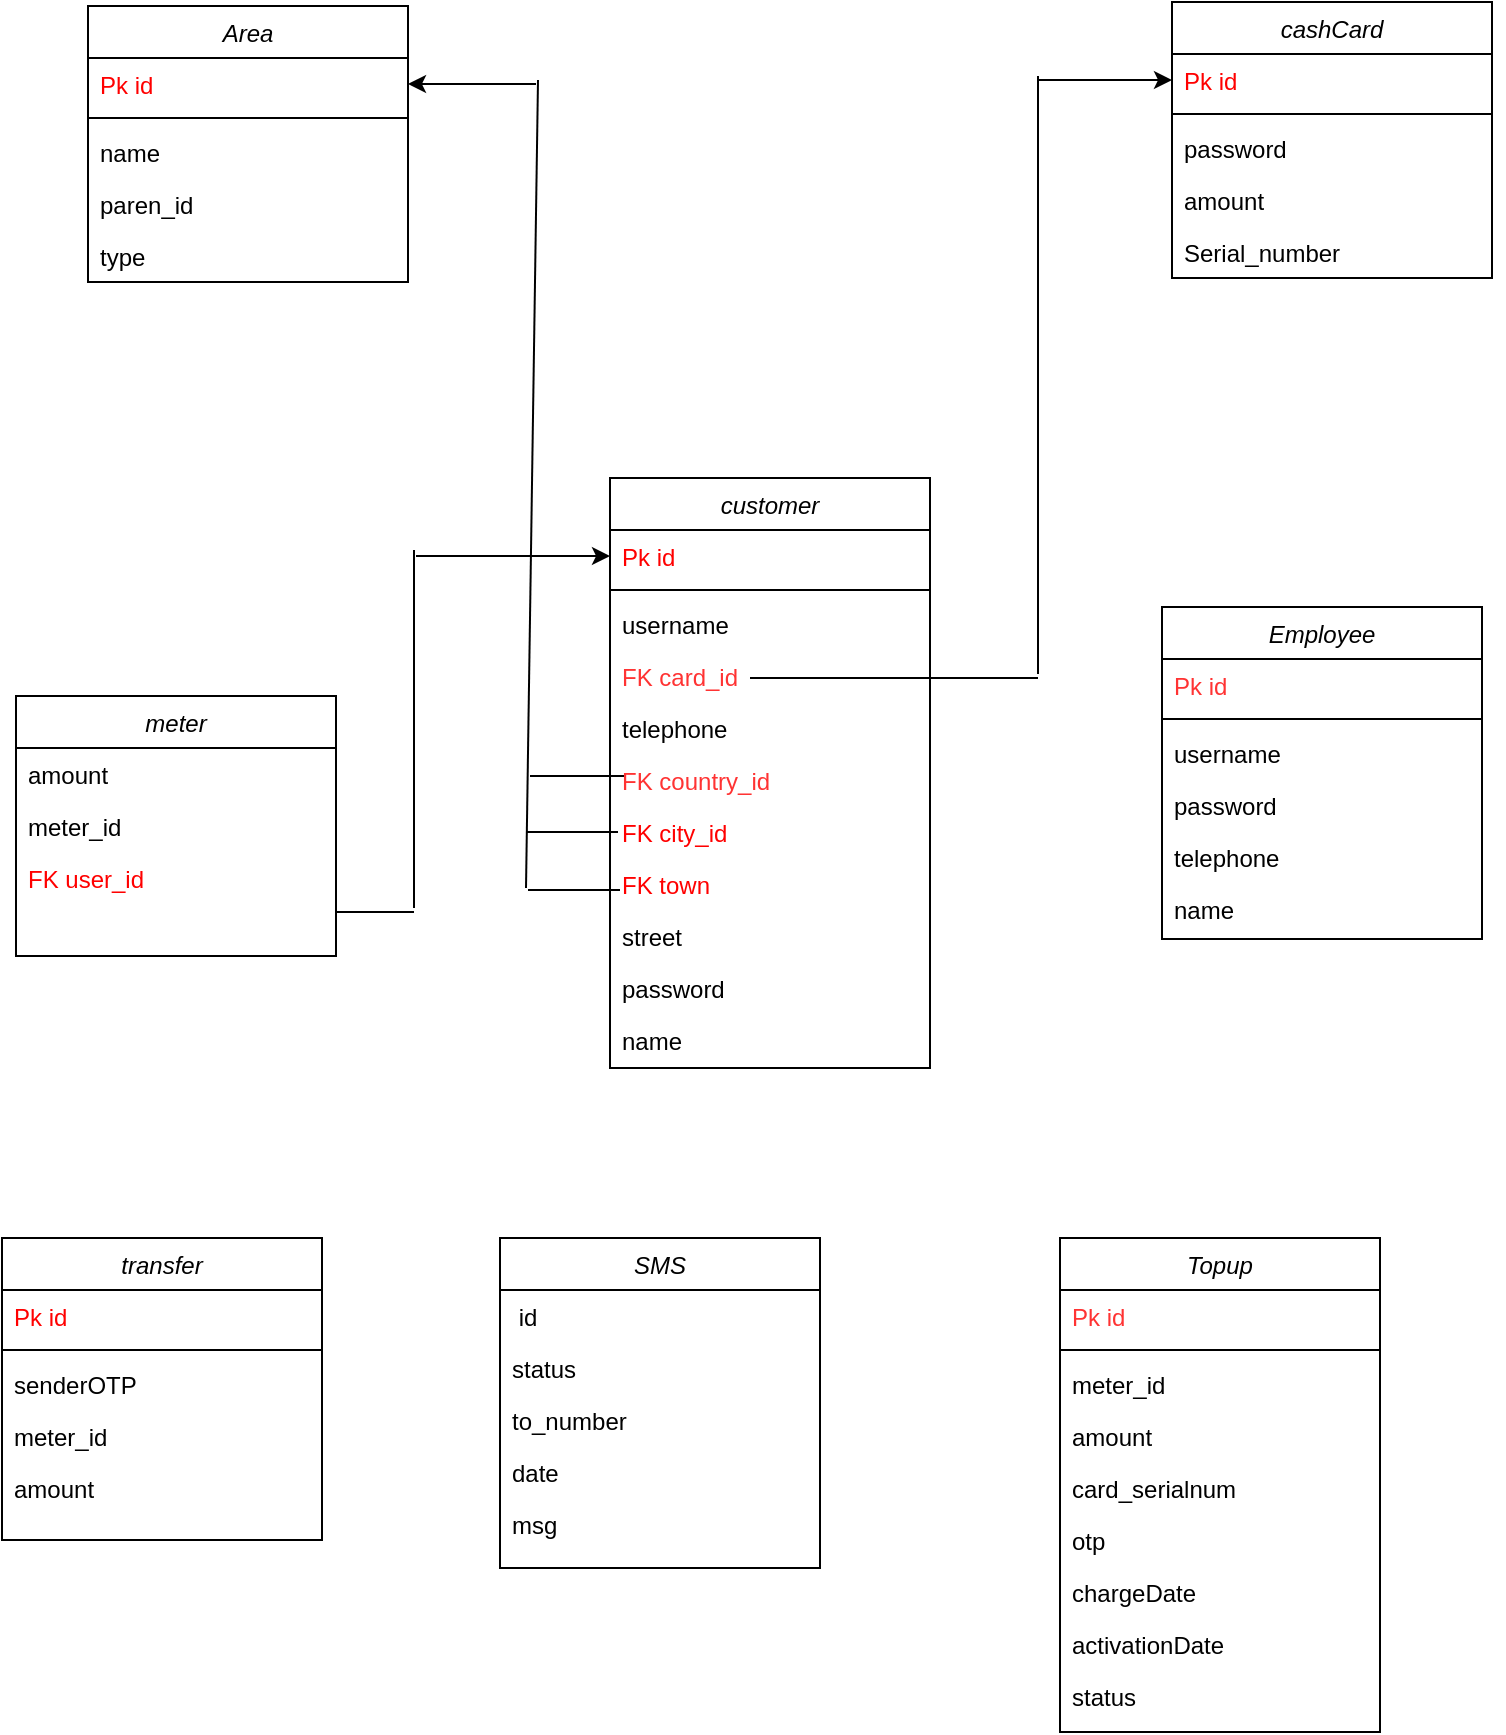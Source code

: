 <mxfile version="14.2.9" type="github">
  <diagram id="C5RBs43oDa-KdzZeNtuy" name="Page-1">
    <mxGraphModel dx="868" dy="393" grid="0" gridSize="10" guides="1" tooltips="1" connect="1" arrows="1" fold="1" page="1" pageScale="1" pageWidth="827" pageHeight="1169" math="0" shadow="0">
      <root>
        <mxCell id="WIyWlLk6GJQsqaUBKTNV-0" />
        <mxCell id="WIyWlLk6GJQsqaUBKTNV-1" parent="WIyWlLk6GJQsqaUBKTNV-0" />
        <mxCell id="7nV4E8yaG522N6IfIAVM-57" value="transfer" style="swimlane;fontStyle=2;align=center;verticalAlign=top;childLayout=stackLayout;horizontal=1;startSize=26;horizontalStack=0;resizeParent=1;resizeLast=0;collapsible=1;marginBottom=0;rounded=0;shadow=0;strokeWidth=1;" parent="WIyWlLk6GJQsqaUBKTNV-1" vertex="1">
          <mxGeometry x="36" y="666" width="160" height="151" as="geometry">
            <mxRectangle x="230" y="140" width="160" height="26" as="alternateBounds" />
          </mxGeometry>
        </mxCell>
        <mxCell id="7nV4E8yaG522N6IfIAVM-58" value="Pk id" style="text;align=left;verticalAlign=top;spacingLeft=4;spacingRight=4;overflow=hidden;rotatable=0;points=[[0,0.5],[1,0.5]];portConstraint=eastwest;fontColor=#FF0000;" parent="7nV4E8yaG522N6IfIAVM-57" vertex="1">
          <mxGeometry y="26" width="160" height="26" as="geometry" />
        </mxCell>
        <mxCell id="7nV4E8yaG522N6IfIAVM-59" value="" style="line;html=1;strokeWidth=1;align=left;verticalAlign=middle;spacingTop=-1;spacingLeft=3;spacingRight=3;rotatable=0;labelPosition=right;points=[];portConstraint=eastwest;" parent="7nV4E8yaG522N6IfIAVM-57" vertex="1">
          <mxGeometry y="52" width="160" height="8" as="geometry" />
        </mxCell>
        <mxCell id="7nV4E8yaG522N6IfIAVM-60" value="senderOTP" style="text;align=left;verticalAlign=top;spacingLeft=4;spacingRight=4;overflow=hidden;rotatable=0;points=[[0,0.5],[1,0.5]];portConstraint=eastwest;rounded=0;shadow=0;html=0;" parent="7nV4E8yaG522N6IfIAVM-57" vertex="1">
          <mxGeometry y="60" width="160" height="26" as="geometry" />
        </mxCell>
        <mxCell id="7nV4E8yaG522N6IfIAVM-61" value="meter_id" style="text;align=left;verticalAlign=top;spacingLeft=4;spacingRight=4;overflow=hidden;rotatable=0;points=[[0,0.5],[1,0.5]];portConstraint=eastwest;rounded=0;shadow=0;html=0;" parent="7nV4E8yaG522N6IfIAVM-57" vertex="1">
          <mxGeometry y="86" width="160" height="26" as="geometry" />
        </mxCell>
        <mxCell id="7nV4E8yaG522N6IfIAVM-62" value="amount" style="text;align=left;verticalAlign=top;spacingLeft=4;spacingRight=4;overflow=hidden;rotatable=0;points=[[0,0.5],[1,0.5]];portConstraint=eastwest;" parent="7nV4E8yaG522N6IfIAVM-57" vertex="1">
          <mxGeometry y="112" width="160" height="26" as="geometry" />
        </mxCell>
        <mxCell id="7nV4E8yaG522N6IfIAVM-40" value="SMS" style="swimlane;fontStyle=2;align=center;verticalAlign=top;childLayout=stackLayout;horizontal=1;startSize=26;horizontalStack=0;resizeParent=1;resizeLast=0;collapsible=1;marginBottom=0;rounded=0;shadow=0;strokeWidth=1;" parent="WIyWlLk6GJQsqaUBKTNV-1" vertex="1">
          <mxGeometry x="285" y="666" width="160" height="165" as="geometry">
            <mxRectangle x="230" y="140" width="160" height="26" as="alternateBounds" />
          </mxGeometry>
        </mxCell>
        <mxCell id="7nV4E8yaG522N6IfIAVM-41" value=" id" style="text;align=left;verticalAlign=top;spacingLeft=4;spacingRight=4;overflow=hidden;rotatable=0;points=[[0,0.5],[1,0.5]];portConstraint=eastwest;" parent="7nV4E8yaG522N6IfIAVM-40" vertex="1">
          <mxGeometry y="26" width="160" height="26" as="geometry" />
        </mxCell>
        <mxCell id="7nV4E8yaG522N6IfIAVM-43" value="status" style="text;align=left;verticalAlign=top;spacingLeft=4;spacingRight=4;overflow=hidden;rotatable=0;points=[[0,0.5],[1,0.5]];portConstraint=eastwest;rounded=0;shadow=0;html=0;" parent="7nV4E8yaG522N6IfIAVM-40" vertex="1">
          <mxGeometry y="52" width="160" height="26" as="geometry" />
        </mxCell>
        <mxCell id="7nV4E8yaG522N6IfIAVM-44" value="to_number" style="text;align=left;verticalAlign=top;spacingLeft=4;spacingRight=4;overflow=hidden;rotatable=0;points=[[0,0.5],[1,0.5]];portConstraint=eastwest;rounded=0;shadow=0;html=0;" parent="7nV4E8yaG522N6IfIAVM-40" vertex="1">
          <mxGeometry y="78" width="160" height="26" as="geometry" />
        </mxCell>
        <mxCell id="7nV4E8yaG522N6IfIAVM-45" value="date" style="text;align=left;verticalAlign=top;spacingLeft=4;spacingRight=4;overflow=hidden;rotatable=0;points=[[0,0.5],[1,0.5]];portConstraint=eastwest;" parent="7nV4E8yaG522N6IfIAVM-40" vertex="1">
          <mxGeometry y="104" width="160" height="26" as="geometry" />
        </mxCell>
        <mxCell id="7nV4E8yaG522N6IfIAVM-46" value="msg" style="text;align=left;verticalAlign=top;spacingLeft=4;spacingRight=4;overflow=hidden;rotatable=0;points=[[0,0.5],[1,0.5]];portConstraint=eastwest;" parent="7nV4E8yaG522N6IfIAVM-40" vertex="1">
          <mxGeometry y="130" width="160" height="26" as="geometry" />
        </mxCell>
        <mxCell id="7nV4E8yaG522N6IfIAVM-47" value="Topup" style="swimlane;fontStyle=2;align=center;verticalAlign=top;childLayout=stackLayout;horizontal=1;startSize=26;horizontalStack=0;resizeParent=1;resizeLast=0;collapsible=1;marginBottom=0;rounded=0;shadow=0;strokeWidth=1;" parent="WIyWlLk6GJQsqaUBKTNV-1" vertex="1">
          <mxGeometry x="565" y="666" width="160" height="247" as="geometry">
            <mxRectangle x="230" y="140" width="160" height="26" as="alternateBounds" />
          </mxGeometry>
        </mxCell>
        <mxCell id="7nV4E8yaG522N6IfIAVM-48" value="Pk id" style="text;align=left;verticalAlign=top;spacingLeft=4;spacingRight=4;overflow=hidden;rotatable=0;points=[[0,0.5],[1,0.5]];portConstraint=eastwest;fontColor=#FF3333;" parent="7nV4E8yaG522N6IfIAVM-47" vertex="1">
          <mxGeometry y="26" width="160" height="26" as="geometry" />
        </mxCell>
        <mxCell id="7nV4E8yaG522N6IfIAVM-49" value="" style="line;html=1;strokeWidth=1;align=left;verticalAlign=middle;spacingTop=-1;spacingLeft=3;spacingRight=3;rotatable=0;labelPosition=right;points=[];portConstraint=eastwest;" parent="7nV4E8yaG522N6IfIAVM-47" vertex="1">
          <mxGeometry y="52" width="160" height="8" as="geometry" />
        </mxCell>
        <mxCell id="7nV4E8yaG522N6IfIAVM-50" value="meter_id" style="text;align=left;verticalAlign=top;spacingLeft=4;spacingRight=4;overflow=hidden;rotatable=0;points=[[0,0.5],[1,0.5]];portConstraint=eastwest;rounded=0;shadow=0;html=0;" parent="7nV4E8yaG522N6IfIAVM-47" vertex="1">
          <mxGeometry y="60" width="160" height="26" as="geometry" />
        </mxCell>
        <mxCell id="7nV4E8yaG522N6IfIAVM-51" value="amount" style="text;align=left;verticalAlign=top;spacingLeft=4;spacingRight=4;overflow=hidden;rotatable=0;points=[[0,0.5],[1,0.5]];portConstraint=eastwest;rounded=0;shadow=0;html=0;" parent="7nV4E8yaG522N6IfIAVM-47" vertex="1">
          <mxGeometry y="86" width="160" height="26" as="geometry" />
        </mxCell>
        <mxCell id="7nV4E8yaG522N6IfIAVM-52" value="card_serialnum" style="text;align=left;verticalAlign=top;spacingLeft=4;spacingRight=4;overflow=hidden;rotatable=0;points=[[0,0.5],[1,0.5]];portConstraint=eastwest;" parent="7nV4E8yaG522N6IfIAVM-47" vertex="1">
          <mxGeometry y="112" width="160" height="26" as="geometry" />
        </mxCell>
        <mxCell id="7nV4E8yaG522N6IfIAVM-53" value="otp" style="text;align=left;verticalAlign=top;spacingLeft=4;spacingRight=4;overflow=hidden;rotatable=0;points=[[0,0.5],[1,0.5]];portConstraint=eastwest;" parent="7nV4E8yaG522N6IfIAVM-47" vertex="1">
          <mxGeometry y="138" width="160" height="26" as="geometry" />
        </mxCell>
        <mxCell id="7nV4E8yaG522N6IfIAVM-54" value="chargeDate" style="text;align=left;verticalAlign=top;spacingLeft=4;spacingRight=4;overflow=hidden;rotatable=0;points=[[0,0.5],[1,0.5]];portConstraint=eastwest;" parent="7nV4E8yaG522N6IfIAVM-47" vertex="1">
          <mxGeometry y="164" width="160" height="26" as="geometry" />
        </mxCell>
        <mxCell id="7nV4E8yaG522N6IfIAVM-67" value="activationDate" style="text;align=left;verticalAlign=top;spacingLeft=4;spacingRight=4;overflow=hidden;rotatable=0;points=[[0,0.5],[1,0.5]];portConstraint=eastwest;" parent="7nV4E8yaG522N6IfIAVM-47" vertex="1">
          <mxGeometry y="190" width="160" height="26" as="geometry" />
        </mxCell>
        <mxCell id="7nV4E8yaG522N6IfIAVM-68" value="status" style="text;align=left;verticalAlign=top;spacingLeft=4;spacingRight=4;overflow=hidden;rotatable=0;points=[[0,0.5],[1,0.5]];portConstraint=eastwest;" parent="7nV4E8yaG522N6IfIAVM-47" vertex="1">
          <mxGeometry y="216" width="160" height="26" as="geometry" />
        </mxCell>
        <mxCell id="7nV4E8yaG522N6IfIAVM-28" value="meter" style="swimlane;fontStyle=2;align=center;verticalAlign=top;childLayout=stackLayout;horizontal=1;startSize=26;horizontalStack=0;resizeParent=1;resizeLast=0;collapsible=1;marginBottom=0;rounded=0;shadow=0;strokeWidth=1;" parent="WIyWlLk6GJQsqaUBKTNV-1" vertex="1">
          <mxGeometry x="43" y="395" width="160" height="130" as="geometry">
            <mxRectangle x="230" y="140" width="160" height="26" as="alternateBounds" />
          </mxGeometry>
        </mxCell>
        <mxCell id="oHxnqU8lxe4c-BCrIvXj-5" value="" style="endArrow=none;html=1;rounded=0;fontColor=#FF3333;" parent="7nV4E8yaG522N6IfIAVM-28" edge="1">
          <mxGeometry relative="1" as="geometry">
            <mxPoint x="257" y="40" as="sourcePoint" />
            <mxPoint x="304" y="40" as="targetPoint" />
          </mxGeometry>
        </mxCell>
        <mxCell id="7nV4E8yaG522N6IfIAVM-31" value="amount" style="text;align=left;verticalAlign=top;spacingLeft=4;spacingRight=4;overflow=hidden;rotatable=0;points=[[0,0.5],[1,0.5]];portConstraint=eastwest;rounded=0;shadow=0;html=0;" parent="7nV4E8yaG522N6IfIAVM-28" vertex="1">
          <mxGeometry y="26" width="160" height="26" as="geometry" />
        </mxCell>
        <mxCell id="7nV4E8yaG522N6IfIAVM-32" value="meter_id" style="text;align=left;verticalAlign=top;spacingLeft=4;spacingRight=4;overflow=hidden;rotatable=0;points=[[0,0.5],[1,0.5]];portConstraint=eastwest;rounded=0;shadow=0;html=0;" parent="7nV4E8yaG522N6IfIAVM-28" vertex="1">
          <mxGeometry y="52" width="160" height="26" as="geometry" />
        </mxCell>
        <mxCell id="oHxnqU8lxe4c-BCrIvXj-1" value="FK user_id" style="text;align=left;verticalAlign=top;spacingLeft=4;spacingRight=4;overflow=hidden;rotatable=0;points=[[0,0.5],[1,0.5]];portConstraint=eastwest;fontColor=#FF0000;" parent="7nV4E8yaG522N6IfIAVM-28" vertex="1">
          <mxGeometry y="78" width="160" height="26" as="geometry" />
        </mxCell>
        <mxCell id="7nV4E8yaG522N6IfIAVM-7" value="customer" style="swimlane;fontStyle=2;align=center;verticalAlign=top;childLayout=stackLayout;horizontal=1;startSize=26;horizontalStack=0;resizeParent=1;resizeLast=0;collapsible=1;marginBottom=0;rounded=0;shadow=0;strokeWidth=1;" parent="WIyWlLk6GJQsqaUBKTNV-1" vertex="1">
          <mxGeometry x="340" y="286" width="160" height="295" as="geometry">
            <mxRectangle x="230" y="140" width="160" height="26" as="alternateBounds" />
          </mxGeometry>
        </mxCell>
        <mxCell id="7nV4E8yaG522N6IfIAVM-8" value="Pk id" style="text;align=left;verticalAlign=top;spacingLeft=4;spacingRight=4;overflow=hidden;rotatable=0;points=[[0,0.5],[1,0.5]];portConstraint=eastwest;fontColor=#FF0000;" parent="7nV4E8yaG522N6IfIAVM-7" vertex="1">
          <mxGeometry y="26" width="160" height="26" as="geometry" />
        </mxCell>
        <mxCell id="7nV4E8yaG522N6IfIAVM-9" value="" style="line;html=1;strokeWidth=1;align=left;verticalAlign=middle;spacingTop=-1;spacingLeft=3;spacingRight=3;rotatable=0;labelPosition=right;points=[];portConstraint=eastwest;" parent="7nV4E8yaG522N6IfIAVM-7" vertex="1">
          <mxGeometry y="52" width="160" height="8" as="geometry" />
        </mxCell>
        <mxCell id="7nV4E8yaG522N6IfIAVM-10" value="username" style="text;align=left;verticalAlign=top;spacingLeft=4;spacingRight=4;overflow=hidden;rotatable=0;points=[[0,0.5],[1,0.5]];portConstraint=eastwest;rounded=0;shadow=0;html=0;" parent="7nV4E8yaG522N6IfIAVM-7" vertex="1">
          <mxGeometry y="60" width="160" height="26" as="geometry" />
        </mxCell>
        <mxCell id="7nV4E8yaG522N6IfIAVM-11" value="FK card_id" style="text;align=left;verticalAlign=top;spacingLeft=4;spacingRight=4;overflow=hidden;rotatable=0;points=[[0,0.5],[1,0.5]];portConstraint=eastwest;rounded=0;shadow=0;html=0;fontColor=#FF3333;" parent="7nV4E8yaG522N6IfIAVM-7" vertex="1">
          <mxGeometry y="86" width="160" height="26" as="geometry" />
        </mxCell>
        <mxCell id="oHxnqU8lxe4c-BCrIvXj-2" value="" style="endArrow=none;html=1;rounded=0;fontColor=#FF3333;" parent="7nV4E8yaG522N6IfIAVM-7" edge="1">
          <mxGeometry relative="1" as="geometry">
            <mxPoint x="70" y="100" as="sourcePoint" />
            <mxPoint x="214" y="100" as="targetPoint" />
          </mxGeometry>
        </mxCell>
        <mxCell id="7nV4E8yaG522N6IfIAVM-12" value="telephone" style="text;align=left;verticalAlign=top;spacingLeft=4;spacingRight=4;overflow=hidden;rotatable=0;points=[[0,0.5],[1,0.5]];portConstraint=eastwest;" parent="7nV4E8yaG522N6IfIAVM-7" vertex="1">
          <mxGeometry y="112" width="160" height="26" as="geometry" />
        </mxCell>
        <mxCell id="7nV4E8yaG522N6IfIAVM-14" value="FK country_id" style="text;align=left;verticalAlign=top;spacingLeft=4;spacingRight=4;overflow=hidden;rotatable=0;points=[[0,0.5],[1,0.5]];portConstraint=eastwest;fontColor=#FF3333;" parent="7nV4E8yaG522N6IfIAVM-7" vertex="1">
          <mxGeometry y="138" width="160" height="26" as="geometry" />
        </mxCell>
        <mxCell id="7nV4E8yaG522N6IfIAVM-15" value="FK city_id" style="text;align=left;verticalAlign=top;spacingLeft=4;spacingRight=4;overflow=hidden;rotatable=0;points=[[0,0.5],[1,0.5]];portConstraint=eastwest;fontColor=#FF0000;" parent="7nV4E8yaG522N6IfIAVM-7" vertex="1">
          <mxGeometry y="164" width="160" height="26" as="geometry" />
        </mxCell>
        <mxCell id="7nV4E8yaG522N6IfIAVM-17" value="FK town" style="text;align=left;verticalAlign=top;spacingLeft=4;spacingRight=4;overflow=hidden;rotatable=0;points=[[0,0.5],[1,0.5]];portConstraint=eastwest;fontColor=#FF0000;" parent="7nV4E8yaG522N6IfIAVM-7" vertex="1">
          <mxGeometry y="190" width="160" height="26" as="geometry" />
        </mxCell>
        <mxCell id="7nV4E8yaG522N6IfIAVM-18" value="street" style="text;align=left;verticalAlign=top;spacingLeft=4;spacingRight=4;overflow=hidden;rotatable=0;points=[[0,0.5],[1,0.5]];portConstraint=eastwest;" parent="7nV4E8yaG522N6IfIAVM-7" vertex="1">
          <mxGeometry y="216" width="160" height="26" as="geometry" />
        </mxCell>
        <mxCell id="7nV4E8yaG522N6IfIAVM-19" value="password" style="text;align=left;verticalAlign=top;spacingLeft=4;spacingRight=4;overflow=hidden;rotatable=0;points=[[0,0.5],[1,0.5]];portConstraint=eastwest;" parent="7nV4E8yaG522N6IfIAVM-7" vertex="1">
          <mxGeometry y="242" width="160" height="26" as="geometry" />
        </mxCell>
        <mxCell id="7nV4E8yaG522N6IfIAVM-20" value="name" style="text;align=left;verticalAlign=top;spacingLeft=4;spacingRight=4;overflow=hidden;rotatable=0;points=[[0,0.5],[1,0.5]];portConstraint=eastwest;" parent="7nV4E8yaG522N6IfIAVM-7" vertex="1">
          <mxGeometry y="268" width="160" height="26" as="geometry" />
        </mxCell>
        <mxCell id="7nV4E8yaG522N6IfIAVM-21" value="Employee" style="swimlane;fontStyle=2;align=center;verticalAlign=top;childLayout=stackLayout;horizontal=1;startSize=26;horizontalStack=0;resizeParent=1;resizeLast=0;collapsible=1;marginBottom=0;rounded=0;shadow=0;strokeWidth=1;" parent="WIyWlLk6GJQsqaUBKTNV-1" vertex="1">
          <mxGeometry x="616" y="350.5" width="160" height="166" as="geometry">
            <mxRectangle x="230" y="140" width="160" height="26" as="alternateBounds" />
          </mxGeometry>
        </mxCell>
        <mxCell id="7nV4E8yaG522N6IfIAVM-22" value="Pk id" style="text;align=left;verticalAlign=top;spacingLeft=4;spacingRight=4;overflow=hidden;rotatable=0;points=[[0,0.5],[1,0.5]];portConstraint=eastwest;fontColor=#FF3333;" parent="7nV4E8yaG522N6IfIAVM-21" vertex="1">
          <mxGeometry y="26" width="160" height="26" as="geometry" />
        </mxCell>
        <mxCell id="7nV4E8yaG522N6IfIAVM-23" value="" style="line;html=1;strokeWidth=1;align=left;verticalAlign=middle;spacingTop=-1;spacingLeft=3;spacingRight=3;rotatable=0;labelPosition=right;points=[];portConstraint=eastwest;" parent="7nV4E8yaG522N6IfIAVM-21" vertex="1">
          <mxGeometry y="52" width="160" height="8" as="geometry" />
        </mxCell>
        <mxCell id="7nV4E8yaG522N6IfIAVM-24" value="username" style="text;align=left;verticalAlign=top;spacingLeft=4;spacingRight=4;overflow=hidden;rotatable=0;points=[[0,0.5],[1,0.5]];portConstraint=eastwest;rounded=0;shadow=0;html=0;" parent="7nV4E8yaG522N6IfIAVM-21" vertex="1">
          <mxGeometry y="60" width="160" height="26" as="geometry" />
        </mxCell>
        <mxCell id="7nV4E8yaG522N6IfIAVM-25" value="password" style="text;align=left;verticalAlign=top;spacingLeft=4;spacingRight=4;overflow=hidden;rotatable=0;points=[[0,0.5],[1,0.5]];portConstraint=eastwest;rounded=0;shadow=0;html=0;" parent="7nV4E8yaG522N6IfIAVM-21" vertex="1">
          <mxGeometry y="86" width="160" height="26" as="geometry" />
        </mxCell>
        <mxCell id="7nV4E8yaG522N6IfIAVM-26" value="telephone" style="text;align=left;verticalAlign=top;spacingLeft=4;spacingRight=4;overflow=hidden;rotatable=0;points=[[0,0.5],[1,0.5]];portConstraint=eastwest;" parent="7nV4E8yaG522N6IfIAVM-21" vertex="1">
          <mxGeometry y="112" width="160" height="26" as="geometry" />
        </mxCell>
        <mxCell id="7nV4E8yaG522N6IfIAVM-27" value="name" style="text;align=left;verticalAlign=top;spacingLeft=4;spacingRight=4;overflow=hidden;rotatable=0;points=[[0,0.5],[1,0.5]];portConstraint=eastwest;" parent="7nV4E8yaG522N6IfIAVM-21" vertex="1">
          <mxGeometry y="138" width="160" height="26" as="geometry" />
        </mxCell>
        <mxCell id="7nV4E8yaG522N6IfIAVM-1" value="cashCard" style="swimlane;fontStyle=2;align=center;verticalAlign=top;childLayout=stackLayout;horizontal=1;startSize=26;horizontalStack=0;resizeParent=1;resizeLast=0;collapsible=1;marginBottom=0;rounded=0;shadow=0;strokeWidth=1;" parent="WIyWlLk6GJQsqaUBKTNV-1" vertex="1">
          <mxGeometry x="621" y="48" width="160" height="138" as="geometry">
            <mxRectangle x="230" y="140" width="160" height="26" as="alternateBounds" />
          </mxGeometry>
        </mxCell>
        <mxCell id="7nV4E8yaG522N6IfIAVM-2" value="Pk id" style="text;align=left;verticalAlign=top;spacingLeft=4;spacingRight=4;overflow=hidden;rotatable=0;points=[[0,0.5],[1,0.5]];portConstraint=eastwest;shadow=1;fontColor=#FF0000;" parent="7nV4E8yaG522N6IfIAVM-1" vertex="1">
          <mxGeometry y="26" width="160" height="26" as="geometry" />
        </mxCell>
        <mxCell id="7nV4E8yaG522N6IfIAVM-3" value="" style="line;html=1;strokeWidth=1;align=left;verticalAlign=middle;spacingTop=-1;spacingLeft=3;spacingRight=3;rotatable=0;labelPosition=right;points=[];portConstraint=eastwest;" parent="7nV4E8yaG522N6IfIAVM-1" vertex="1">
          <mxGeometry y="52" width="160" height="8" as="geometry" />
        </mxCell>
        <mxCell id="7nV4E8yaG522N6IfIAVM-4" value="password" style="text;align=left;verticalAlign=top;spacingLeft=4;spacingRight=4;overflow=hidden;rotatable=0;points=[[0,0.5],[1,0.5]];portConstraint=eastwest;rounded=0;shadow=1;html=0;" parent="7nV4E8yaG522N6IfIAVM-1" vertex="1">
          <mxGeometry y="60" width="160" height="26" as="geometry" />
        </mxCell>
        <mxCell id="7nV4E8yaG522N6IfIAVM-5" value="amount" style="text;align=left;verticalAlign=top;spacingLeft=4;spacingRight=4;overflow=hidden;rotatable=0;points=[[0,0.5],[1,0.5]];portConstraint=eastwest;rounded=0;shadow=0;html=0;" parent="7nV4E8yaG522N6IfIAVM-1" vertex="1">
          <mxGeometry y="86" width="160" height="26" as="geometry" />
        </mxCell>
        <mxCell id="7nV4E8yaG522N6IfIAVM-6" value="Serial_number" style="text;align=left;verticalAlign=top;spacingLeft=4;spacingRight=4;overflow=hidden;rotatable=0;points=[[0,0.5],[1,0.5]];portConstraint=eastwest;" parent="7nV4E8yaG522N6IfIAVM-1" vertex="1">
          <mxGeometry y="112" width="160" height="26" as="geometry" />
        </mxCell>
        <mxCell id="zkfFHV4jXpPFQw0GAbJ--0" value="Area" style="swimlane;fontStyle=2;align=center;verticalAlign=top;childLayout=stackLayout;horizontal=1;startSize=26;horizontalStack=0;resizeParent=1;resizeLast=0;collapsible=1;marginBottom=0;rounded=0;shadow=0;strokeWidth=1;" parent="WIyWlLk6GJQsqaUBKTNV-1" vertex="1">
          <mxGeometry x="79" y="50" width="160" height="138" as="geometry">
            <mxRectangle x="230" y="140" width="160" height="26" as="alternateBounds" />
          </mxGeometry>
        </mxCell>
        <mxCell id="zkfFHV4jXpPFQw0GAbJ--1" value="Pk id" style="text;align=left;verticalAlign=top;spacingLeft=4;spacingRight=4;overflow=hidden;rotatable=0;points=[[0,0.5],[1,0.5]];portConstraint=eastwest;fontColor=#FF0000;" parent="zkfFHV4jXpPFQw0GAbJ--0" vertex="1">
          <mxGeometry y="26" width="160" height="26" as="geometry" />
        </mxCell>
        <mxCell id="zkfFHV4jXpPFQw0GAbJ--4" value="" style="line;html=1;strokeWidth=1;align=left;verticalAlign=middle;spacingTop=-1;spacingLeft=3;spacingRight=3;rotatable=0;labelPosition=right;points=[];portConstraint=eastwest;" parent="zkfFHV4jXpPFQw0GAbJ--0" vertex="1">
          <mxGeometry y="52" width="160" height="8" as="geometry" />
        </mxCell>
        <mxCell id="zkfFHV4jXpPFQw0GAbJ--2" value="name" style="text;align=left;verticalAlign=top;spacingLeft=4;spacingRight=4;overflow=hidden;rotatable=0;points=[[0,0.5],[1,0.5]];portConstraint=eastwest;rounded=0;shadow=0;html=0;" parent="zkfFHV4jXpPFQw0GAbJ--0" vertex="1">
          <mxGeometry y="60" width="160" height="26" as="geometry" />
        </mxCell>
        <mxCell id="zkfFHV4jXpPFQw0GAbJ--3" value="paren_id" style="text;align=left;verticalAlign=top;spacingLeft=4;spacingRight=4;overflow=hidden;rotatable=0;points=[[0,0.5],[1,0.5]];portConstraint=eastwest;rounded=0;shadow=0;html=0;" parent="zkfFHV4jXpPFQw0GAbJ--0" vertex="1">
          <mxGeometry y="86" width="160" height="26" as="geometry" />
        </mxCell>
        <mxCell id="zkfFHV4jXpPFQw0GAbJ--5" value="type" style="text;align=left;verticalAlign=top;spacingLeft=4;spacingRight=4;overflow=hidden;rotatable=0;points=[[0,0.5],[1,0.5]];portConstraint=eastwest;" parent="zkfFHV4jXpPFQw0GAbJ--0" vertex="1">
          <mxGeometry y="112" width="160" height="26" as="geometry" />
        </mxCell>
        <mxCell id="oHxnqU8lxe4c-BCrIvXj-3" value="" style="endArrow=none;html=1;rounded=0;fontColor=#FF3333;" parent="WIyWlLk6GJQsqaUBKTNV-1" edge="1">
          <mxGeometry relative="1" as="geometry">
            <mxPoint x="554" y="384" as="sourcePoint" />
            <mxPoint x="554" y="85" as="targetPoint" />
          </mxGeometry>
        </mxCell>
        <mxCell id="oHxnqU8lxe4c-BCrIvXj-4" value="" style="endArrow=classic;html=1;fontColor=#FF3333;entryX=0;entryY=0.5;entryDx=0;entryDy=0;" parent="WIyWlLk6GJQsqaUBKTNV-1" target="7nV4E8yaG522N6IfIAVM-2" edge="1">
          <mxGeometry width="50" height="50" relative="1" as="geometry">
            <mxPoint x="554" y="87" as="sourcePoint" />
            <mxPoint x="585" y="75" as="targetPoint" />
          </mxGeometry>
        </mxCell>
        <mxCell id="oHxnqU8lxe4c-BCrIvXj-6" value="" style="endArrow=none;html=1;rounded=0;fontColor=#FF3333;" parent="WIyWlLk6GJQsqaUBKTNV-1" edge="1">
          <mxGeometry relative="1" as="geometry">
            <mxPoint x="299" y="492" as="sourcePoint" />
            <mxPoint x="345" y="492" as="targetPoint" />
          </mxGeometry>
        </mxCell>
        <mxCell id="oHxnqU8lxe4c-BCrIvXj-7" value="" style="endArrow=none;html=1;rounded=0;fontColor=#FF3333;" parent="WIyWlLk6GJQsqaUBKTNV-1" edge="1">
          <mxGeometry relative="1" as="geometry">
            <mxPoint x="298" y="463" as="sourcePoint" />
            <mxPoint x="344" y="463" as="targetPoint" />
          </mxGeometry>
        </mxCell>
        <mxCell id="oHxnqU8lxe4c-BCrIvXj-8" value="" style="endArrow=none;html=1;rounded=0;fontColor=#FF3333;" parent="WIyWlLk6GJQsqaUBKTNV-1" edge="1">
          <mxGeometry relative="1" as="geometry">
            <mxPoint x="304" y="87" as="sourcePoint" />
            <mxPoint x="298" y="491" as="targetPoint" />
          </mxGeometry>
        </mxCell>
        <mxCell id="oHxnqU8lxe4c-BCrIvXj-9" value="" style="endArrow=classic;html=1;fontColor=#FF3333;entryX=1;entryY=0.5;entryDx=0;entryDy=0;" parent="WIyWlLk6GJQsqaUBKTNV-1" target="zkfFHV4jXpPFQw0GAbJ--1" edge="1">
          <mxGeometry width="50" height="50" relative="1" as="geometry">
            <mxPoint x="303" y="89" as="sourcePoint" />
            <mxPoint x="300" y="77" as="targetPoint" />
          </mxGeometry>
        </mxCell>
        <mxCell id="oHxnqU8lxe4c-BCrIvXj-10" value="" style="endArrow=none;html=1;fontColor=#FF0000;" parent="WIyWlLk6GJQsqaUBKTNV-1" edge="1">
          <mxGeometry width="50" height="50" relative="1" as="geometry">
            <mxPoint x="203" y="503" as="sourcePoint" />
            <mxPoint x="242" y="503" as="targetPoint" />
          </mxGeometry>
        </mxCell>
        <mxCell id="oHxnqU8lxe4c-BCrIvXj-11" value="" style="endArrow=none;html=1;fontColor=#FF0000;" parent="WIyWlLk6GJQsqaUBKTNV-1" edge="1">
          <mxGeometry width="50" height="50" relative="1" as="geometry">
            <mxPoint x="242" y="501" as="sourcePoint" />
            <mxPoint x="242" y="322" as="targetPoint" />
          </mxGeometry>
        </mxCell>
        <mxCell id="oHxnqU8lxe4c-BCrIvXj-12" value="" style="endArrow=classic;html=1;fontColor=#FF0000;entryX=0;entryY=0.5;entryDx=0;entryDy=0;" parent="WIyWlLk6GJQsqaUBKTNV-1" target="7nV4E8yaG522N6IfIAVM-8" edge="1">
          <mxGeometry width="50" height="50" relative="1" as="geometry">
            <mxPoint x="243" y="325" as="sourcePoint" />
            <mxPoint x="286" y="306" as="targetPoint" />
          </mxGeometry>
        </mxCell>
      </root>
    </mxGraphModel>
  </diagram>
</mxfile>
